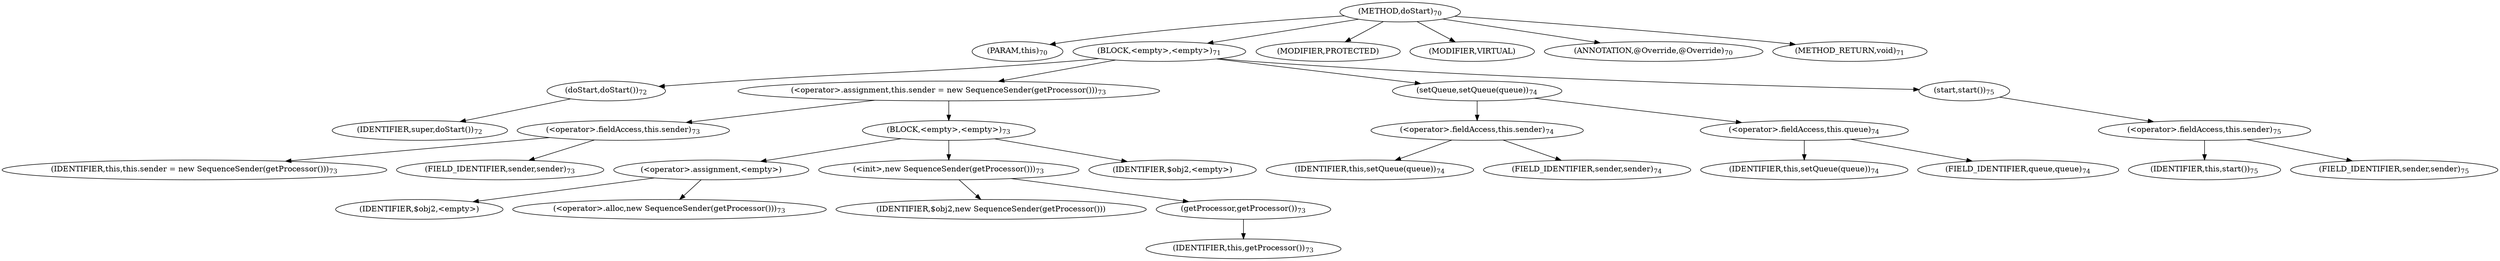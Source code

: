 digraph "doStart" {  
"64" [label = <(METHOD,doStart)<SUB>70</SUB>> ]
"6" [label = <(PARAM,this)<SUB>70</SUB>> ]
"65" [label = <(BLOCK,&lt;empty&gt;,&lt;empty&gt;)<SUB>71</SUB>> ]
"66" [label = <(doStart,doStart())<SUB>72</SUB>> ]
"67" [label = <(IDENTIFIER,super,doStart())<SUB>72</SUB>> ]
"68" [label = <(&lt;operator&gt;.assignment,this.sender = new SequenceSender(getProcessor()))<SUB>73</SUB>> ]
"69" [label = <(&lt;operator&gt;.fieldAccess,this.sender)<SUB>73</SUB>> ]
"70" [label = <(IDENTIFIER,this,this.sender = new SequenceSender(getProcessor()))<SUB>73</SUB>> ]
"71" [label = <(FIELD_IDENTIFIER,sender,sender)<SUB>73</SUB>> ]
"72" [label = <(BLOCK,&lt;empty&gt;,&lt;empty&gt;)<SUB>73</SUB>> ]
"73" [label = <(&lt;operator&gt;.assignment,&lt;empty&gt;)> ]
"74" [label = <(IDENTIFIER,$obj2,&lt;empty&gt;)> ]
"75" [label = <(&lt;operator&gt;.alloc,new SequenceSender(getProcessor()))<SUB>73</SUB>> ]
"76" [label = <(&lt;init&gt;,new SequenceSender(getProcessor()))<SUB>73</SUB>> ]
"77" [label = <(IDENTIFIER,$obj2,new SequenceSender(getProcessor()))> ]
"78" [label = <(getProcessor,getProcessor())<SUB>73</SUB>> ]
"5" [label = <(IDENTIFIER,this,getProcessor())<SUB>73</SUB>> ]
"79" [label = <(IDENTIFIER,$obj2,&lt;empty&gt;)> ]
"80" [label = <(setQueue,setQueue(queue))<SUB>74</SUB>> ]
"81" [label = <(&lt;operator&gt;.fieldAccess,this.sender)<SUB>74</SUB>> ]
"82" [label = <(IDENTIFIER,this,setQueue(queue))<SUB>74</SUB>> ]
"83" [label = <(FIELD_IDENTIFIER,sender,sender)<SUB>74</SUB>> ]
"84" [label = <(&lt;operator&gt;.fieldAccess,this.queue)<SUB>74</SUB>> ]
"85" [label = <(IDENTIFIER,this,setQueue(queue))<SUB>74</SUB>> ]
"86" [label = <(FIELD_IDENTIFIER,queue,queue)<SUB>74</SUB>> ]
"87" [label = <(start,start())<SUB>75</SUB>> ]
"88" [label = <(&lt;operator&gt;.fieldAccess,this.sender)<SUB>75</SUB>> ]
"89" [label = <(IDENTIFIER,this,start())<SUB>75</SUB>> ]
"90" [label = <(FIELD_IDENTIFIER,sender,sender)<SUB>75</SUB>> ]
"91" [label = <(MODIFIER,PROTECTED)> ]
"92" [label = <(MODIFIER,VIRTUAL)> ]
"93" [label = <(ANNOTATION,@Override,@Override)<SUB>70</SUB>> ]
"94" [label = <(METHOD_RETURN,void)<SUB>71</SUB>> ]
  "64" -> "6" 
  "64" -> "65" 
  "64" -> "91" 
  "64" -> "92" 
  "64" -> "93" 
  "64" -> "94" 
  "65" -> "66" 
  "65" -> "68" 
  "65" -> "80" 
  "65" -> "87" 
  "66" -> "67" 
  "68" -> "69" 
  "68" -> "72" 
  "69" -> "70" 
  "69" -> "71" 
  "72" -> "73" 
  "72" -> "76" 
  "72" -> "79" 
  "73" -> "74" 
  "73" -> "75" 
  "76" -> "77" 
  "76" -> "78" 
  "78" -> "5" 
  "80" -> "81" 
  "80" -> "84" 
  "81" -> "82" 
  "81" -> "83" 
  "84" -> "85" 
  "84" -> "86" 
  "87" -> "88" 
  "88" -> "89" 
  "88" -> "90" 
}

